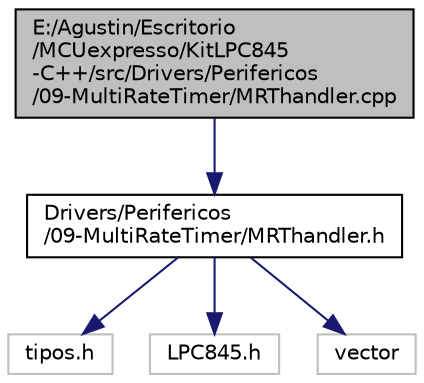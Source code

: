 digraph "E:/Agustin/Escritorio/MCUexpresso/KitLPC845-C++/src/Drivers/Perifericos/09-MultiRateTimer/MRThandler.cpp"
{
 // LATEX_PDF_SIZE
  edge [fontname="Helvetica",fontsize="10",labelfontname="Helvetica",labelfontsize="10"];
  node [fontname="Helvetica",fontsize="10",shape=record];
  Node1 [label="E:/Agustin/Escritorio\l/MCUexpresso/KitLPC845\l-C++/src/Drivers/Perifericos\l/09-MultiRateTimer/MRThandler.cpp",height=0.2,width=0.4,color="black", fillcolor="grey75", style="filled", fontcolor="black",tooltip="Handler del timer MRT."];
  Node1 -> Node2 [color="midnightblue",fontsize="10",style="solid",fontname="Helvetica"];
  Node2 [label="Drivers/Perifericos\l/09-MultiRateTimer/MRThandler.h",height=0.2,width=0.4,color="black", fillcolor="white", style="filled",URL="$_m_r_thandler_8h_source.html",tooltip=" "];
  Node2 -> Node3 [color="midnightblue",fontsize="10",style="solid",fontname="Helvetica"];
  Node3 [label="tipos.h",height=0.2,width=0.4,color="grey75", fillcolor="white", style="filled",tooltip=" "];
  Node2 -> Node4 [color="midnightblue",fontsize="10",style="solid",fontname="Helvetica"];
  Node4 [label="LPC845.h",height=0.2,width=0.4,color="grey75", fillcolor="white", style="filled",tooltip=" "];
  Node2 -> Node5 [color="midnightblue",fontsize="10",style="solid",fontname="Helvetica"];
  Node5 [label="vector",height=0.2,width=0.4,color="grey75", fillcolor="white", style="filled",tooltip=" "];
}
